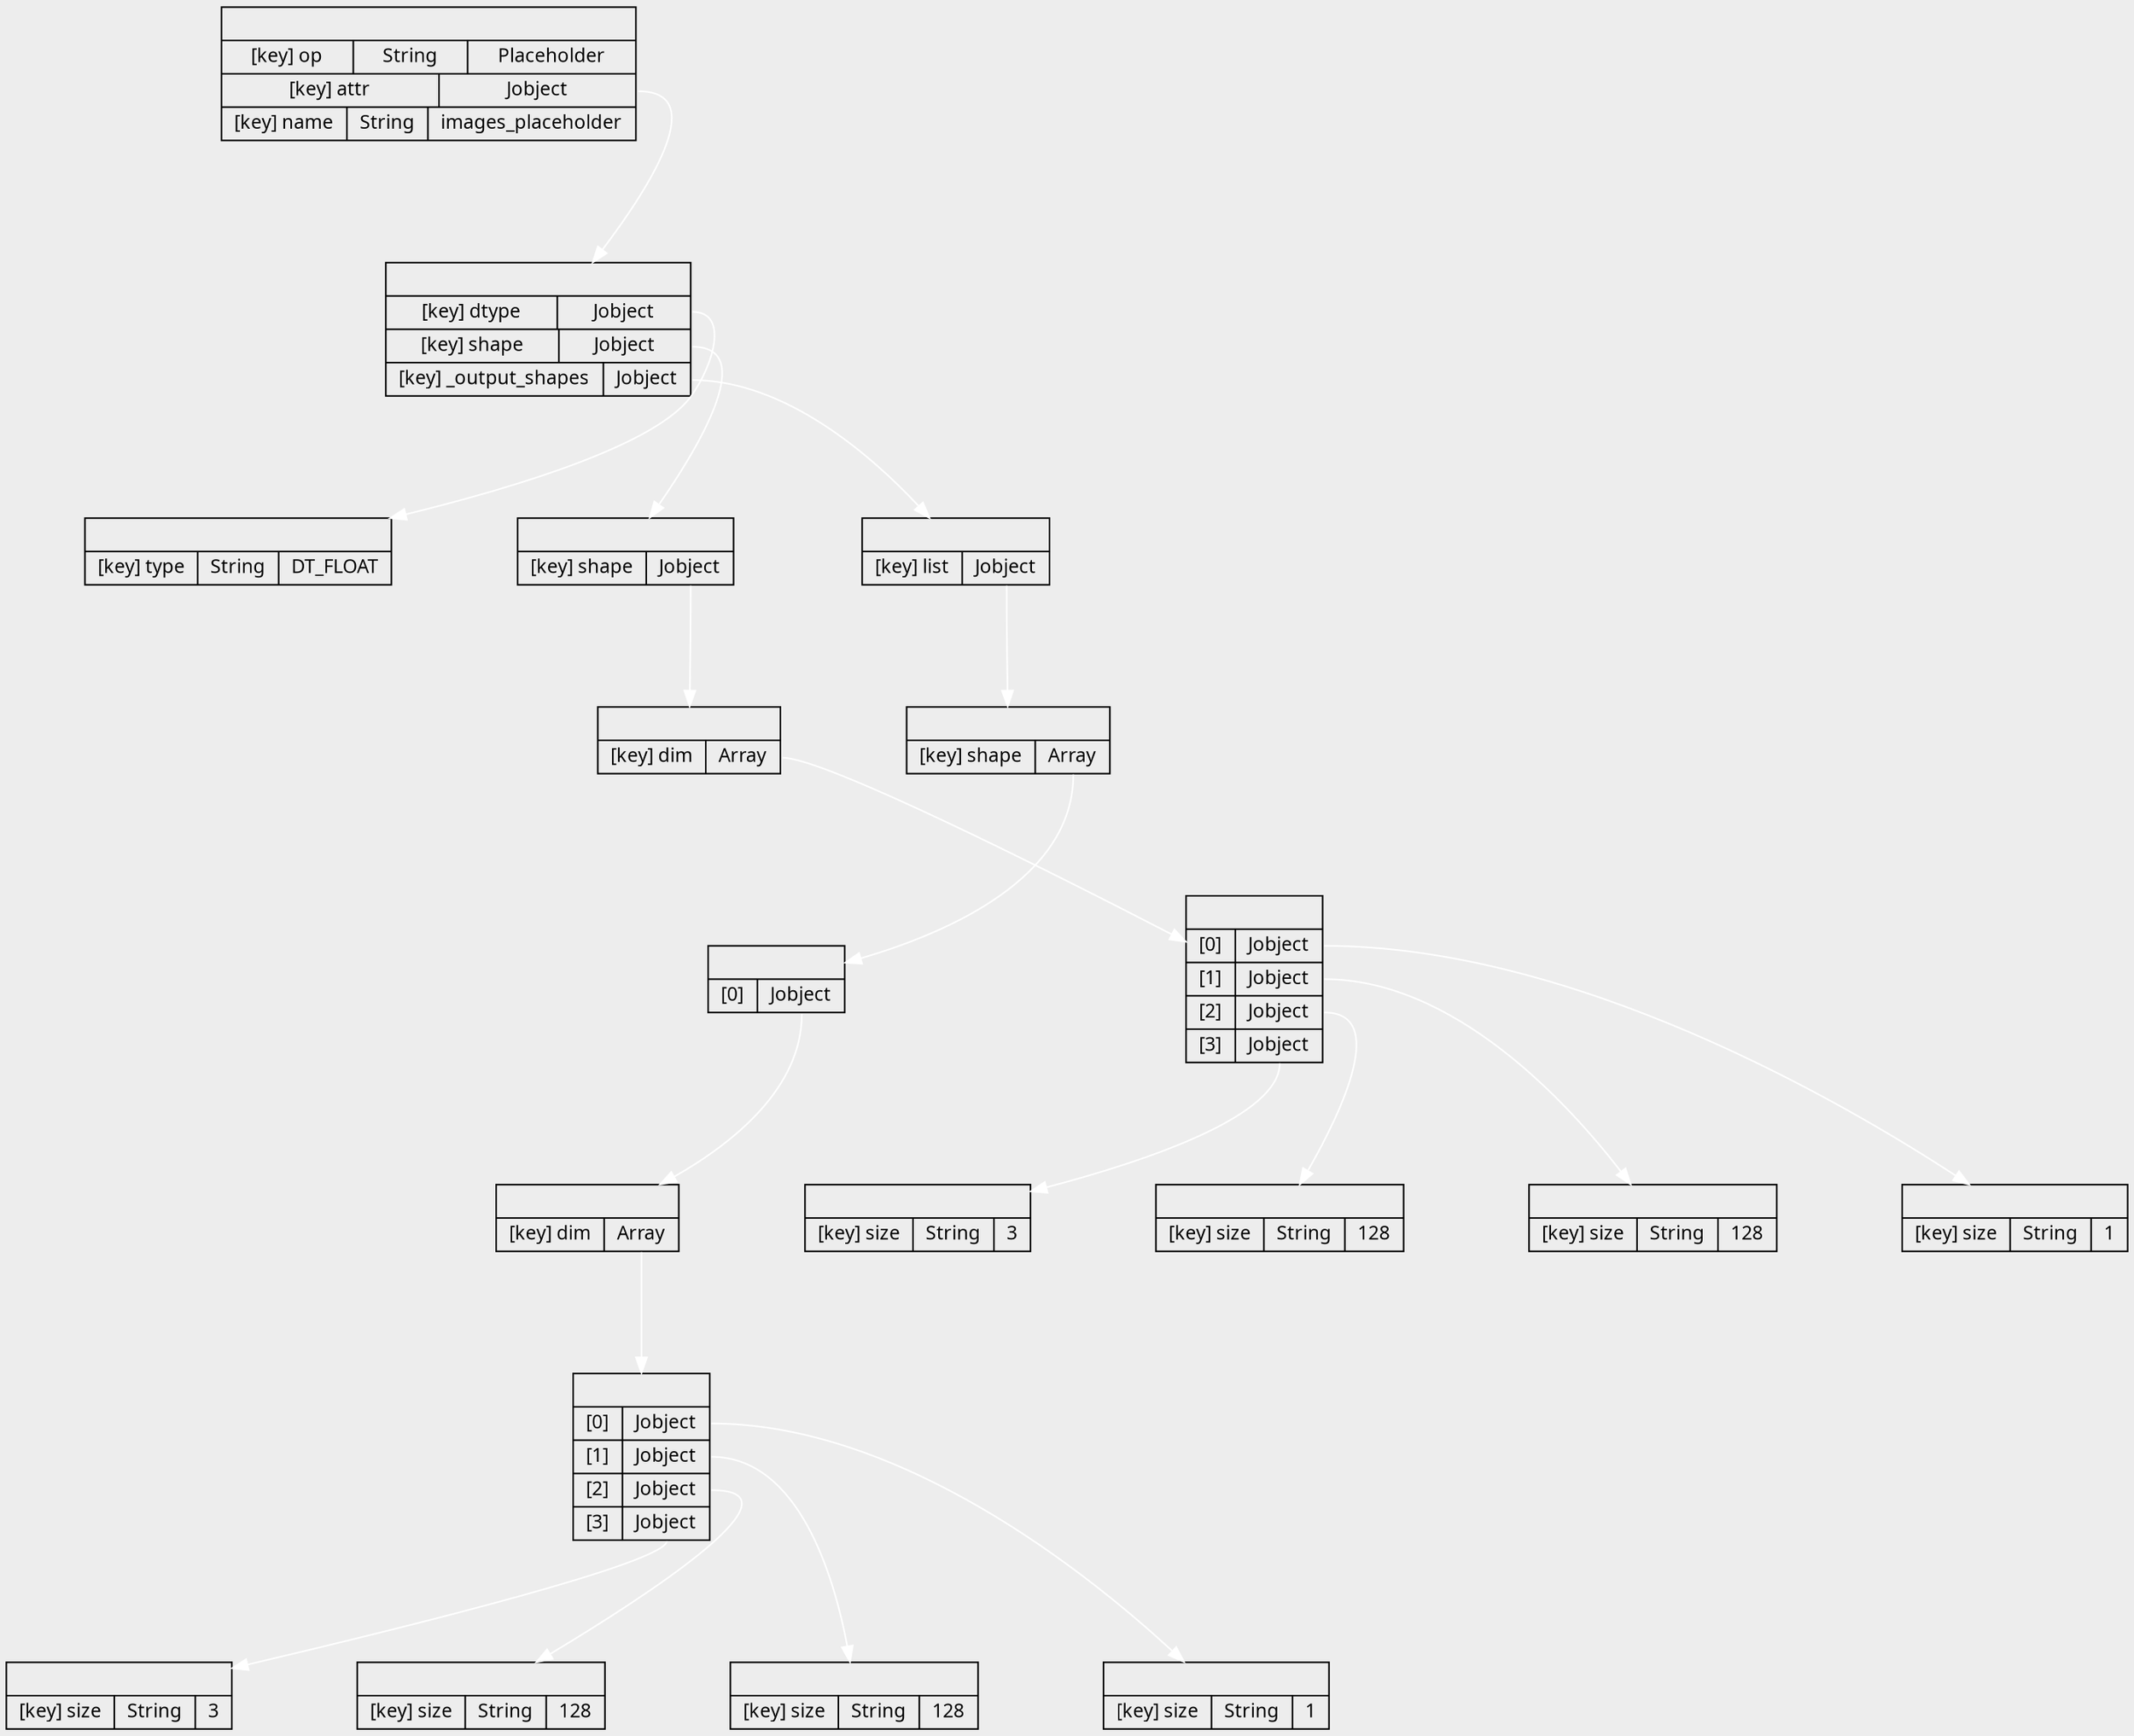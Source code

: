digraph NNNN {
graph [
charset = "UTF-8"
bgcolor = "#EDEDED"
rankdir = TB
nodesep = 1.1
ranksep = 1.05
];
node [
shape = record
fontname = "Migu 1M"
fontsize = 12
];
edge [
  color = white
];
id_1
 [ 
 label = 
 "{ 
 | {  [key] op |  String |  Placeholder }
 | {  [key] attr | <attr> Jobject }
 | {  [key] name |  String |  images_placeholder }
 }"
 ]
id_2
 [ 
 label = 
 "{ 
 | {  [key] dtype | <dtype> Jobject }
 | {  [key] shape | <shape> Jobject }
 | {  [key] _output_shapes | <_output_shapes> Jobject }
 }"
 ]
id_11
 [ 
 label = 
 "{ 
 | {  [key] list | <list> Jobject }
 }"
 ]
id_12
 [ 
 label = 
 "{ 
 | {  [key] shape | <shape> Array }
 }"
 ]
id_13
 [ 
 label = 
 "{ 
 | {  [0] | <0> Jobject }
 }"
 ]
id_14
 [ 
 label = 
 "{ 
 | {  [key] dim | <dim> Array }
 }"
 ]
id_15
 [ 
 label = 
 "{ 
 | {  [0] | <0> Jobject }
 | {  [1] | <1> Jobject }
 | {  [2] | <2> Jobject }
 | {  [3] | <3> Jobject }
 }"
 ]
id_19
 [ 
 label = 
 "{ 
 | {  [key] size |  String |  3 }
 }"
 ]
id_18
 [ 
 label = 
 "{ 
 | {  [key] size |  String |  128 }
 }"
 ]
id_17
 [ 
 label = 
 "{ 
 | {  [key] size |  String |  128 }
 }"
 ]
id_16
 [ 
 label = 
 "{ 
 | {  [key] size |  String |  1 }
 }"
 ]
id_4
 [ 
 label = 
 "{ 
 | {  [key] shape | <shape> Jobject }
 }"
 ]
id_5
 [ 
 label = 
 "{ 
 | {  [key] dim | <dim> Array }
 }"
 ]
id_6
 [ 
 label = 
 "{ 
 | {  [0] | <0> Jobject }
 | {  [1] | <1> Jobject }
 | {  [2] | <2> Jobject }
 | {  [3] | <3> Jobject }
 }"
 ]
id_10
 [ 
 label = 
 "{ 
 | {  [key] size |  String |  3 }
 }"
 ]
id_9
 [ 
 label = 
 "{ 
 | {  [key] size |  String |  128 }
 }"
 ]
id_8
 [ 
 label = 
 "{ 
 | {  [key] size |  String |  128 }
 }"
 ]
id_7
 [ 
 label = 
 "{ 
 | {  [key] size |  String |  1 }
 }"
 ]
id_3
 [ 
 label = 
 "{ 
 | {  [key] type |  String |  DT_FLOAT }
 }"
 ]
id_1:attr -> id_2;
id_2:_output_shapes -> id_11;
id_11:list -> id_12;
id_12:shape -> id_13;
id_13:0 -> id_14;
id_14:dim -> id_15;
id_15:3 -> id_19;
id_15:2 -> id_18;
id_15:1 -> id_17;
id_15:0 -> id_16;
id_2:shape -> id_4;
id_4:shape -> id_5;
id_5:dim -> id_6;
id_6:3 -> id_10;
id_6:2 -> id_9;
id_6:1 -> id_8;
id_6:0 -> id_7;
id_2:dtype -> id_3;
}
